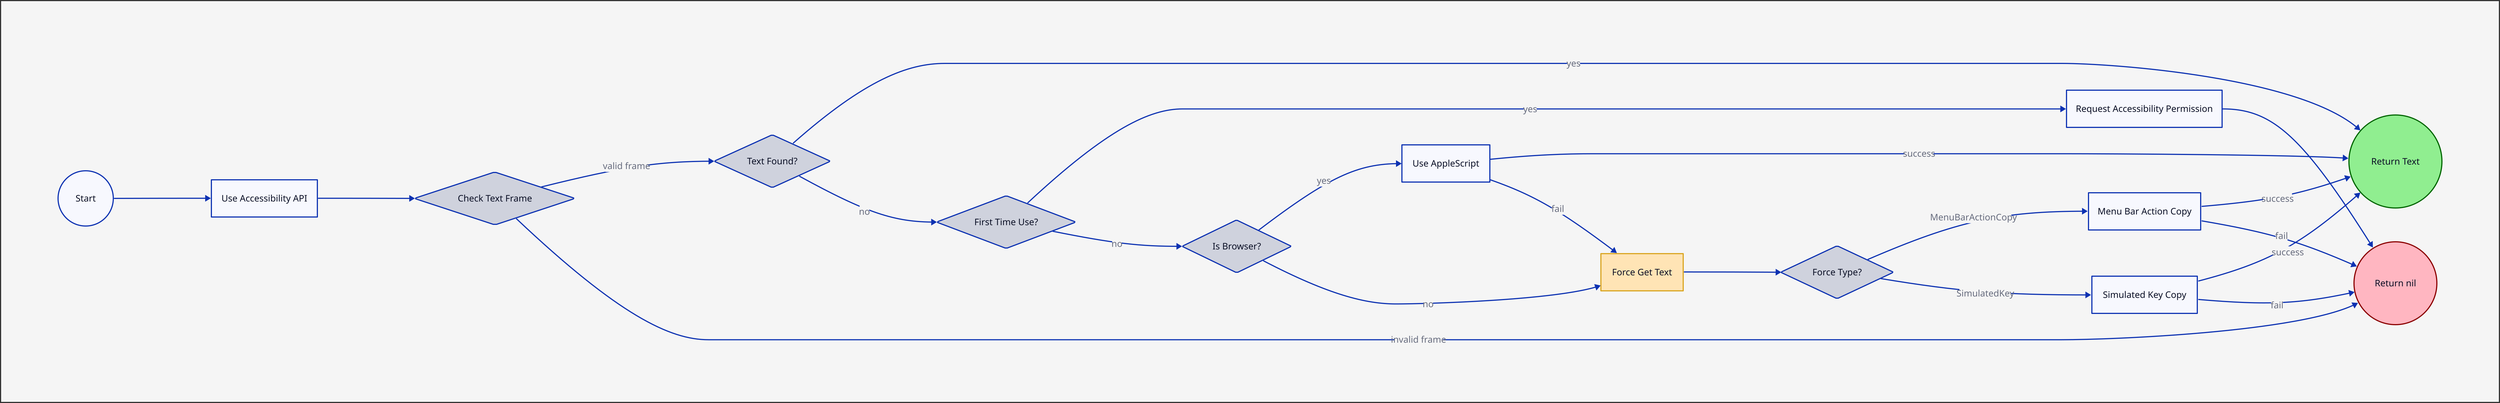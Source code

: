 direction: right

# Start point
start: Start {
  shape: circle
}

# Main process boxes
check_accessibility: Use Accessibility API {
  shape: rectangle
}

check_frame: Check Text Frame {
  shape: diamond
}

text_found: Text Found? {
  shape: diamond
}

first_time: First Time Use? {
  shape: diamond
}

request_permission: Request Accessibility Permission {
  shape: rectangle
}

check_browser: Is Browser? {
  shape: diamond
}

use_applescript: Use AppleScript {
  shape: rectangle
}

force_get_text: Force Get Text {
  shape: rectangle
}

check_force_type: Force Type? {
  shape: diamond
}

menu_bar_copy: Menu Bar Action Copy {
  shape: rectangle
}

simulated_key: Simulated Key Copy {
  shape: rectangle
}

end_success: Return Text {
  shape: circle
}

end_fail: Return nil {
  shape: circle
}

# Connections
start -> check_accessibility

check_accessibility -> check_frame
check_frame -> text_found: valid frame
check_frame -> end_fail: invalid frame

text_found -> end_success: yes
text_found -> first_time: no

first_time -> request_permission: yes
first_time -> check_browser: no

request_permission -> end_fail

check_browser -> use_applescript: yes
check_browser -> force_get_text: no

use_applescript -> end_success: success
use_applescript -> force_get_text: fail

force_get_text -> check_force_type
check_force_type -> menu_bar_copy: "MenuBarActionCopy"
check_force_type -> simulated_key: "SimulatedKey"

menu_bar_copy -> end_success: success
menu_bar_copy -> end_fail: fail

simulated_key -> end_success: success
simulated_key -> end_fail: fail

# Styles
style {
  fill: "#f5f5f5"
  stroke: "#333"
  stroke-width: 2
  font-size: 14
}

end_success.style: {
  fill: "#90EE90"
  stroke: "#006400"
}

end_fail.style: {
  fill: "#FFB6C1"
  stroke: "#8B0000"
}

force_get_text.style: {
  fill: "#FFE4B5"
  stroke: "#DAA520"
}
